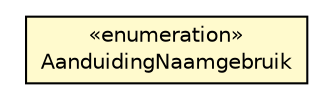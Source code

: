 #!/usr/local/bin/dot
#
# Class diagram 
# Generated by UMLGraph version R5_6-24-gf6e263 (http://www.umlgraph.org/)
#

digraph G {
	edge [fontname="Helvetica",fontsize=10,labelfontname="Helvetica",labelfontsize=10];
	node [fontname="Helvetica",fontsize=10,shape=plaintext];
	nodesep=0.25;
	ranksep=0.5;
	// nl.egem.stuf.sector.bg._0204.AanduidingNaamgebruik
	c35244 [label=<<table title="nl.egem.stuf.sector.bg._0204.AanduidingNaamgebruik" border="0" cellborder="1" cellspacing="0" cellpadding="2" port="p" bgcolor="lemonChiffon" href="./AanduidingNaamgebruik.html">
		<tr><td><table border="0" cellspacing="0" cellpadding="1">
<tr><td align="center" balign="center"> &#171;enumeration&#187; </td></tr>
<tr><td align="center" balign="center"> AanduidingNaamgebruik </td></tr>
		</table></td></tr>
		</table>>, URL="./AanduidingNaamgebruik.html", fontname="Helvetica", fontcolor="black", fontsize=10.0];
}

